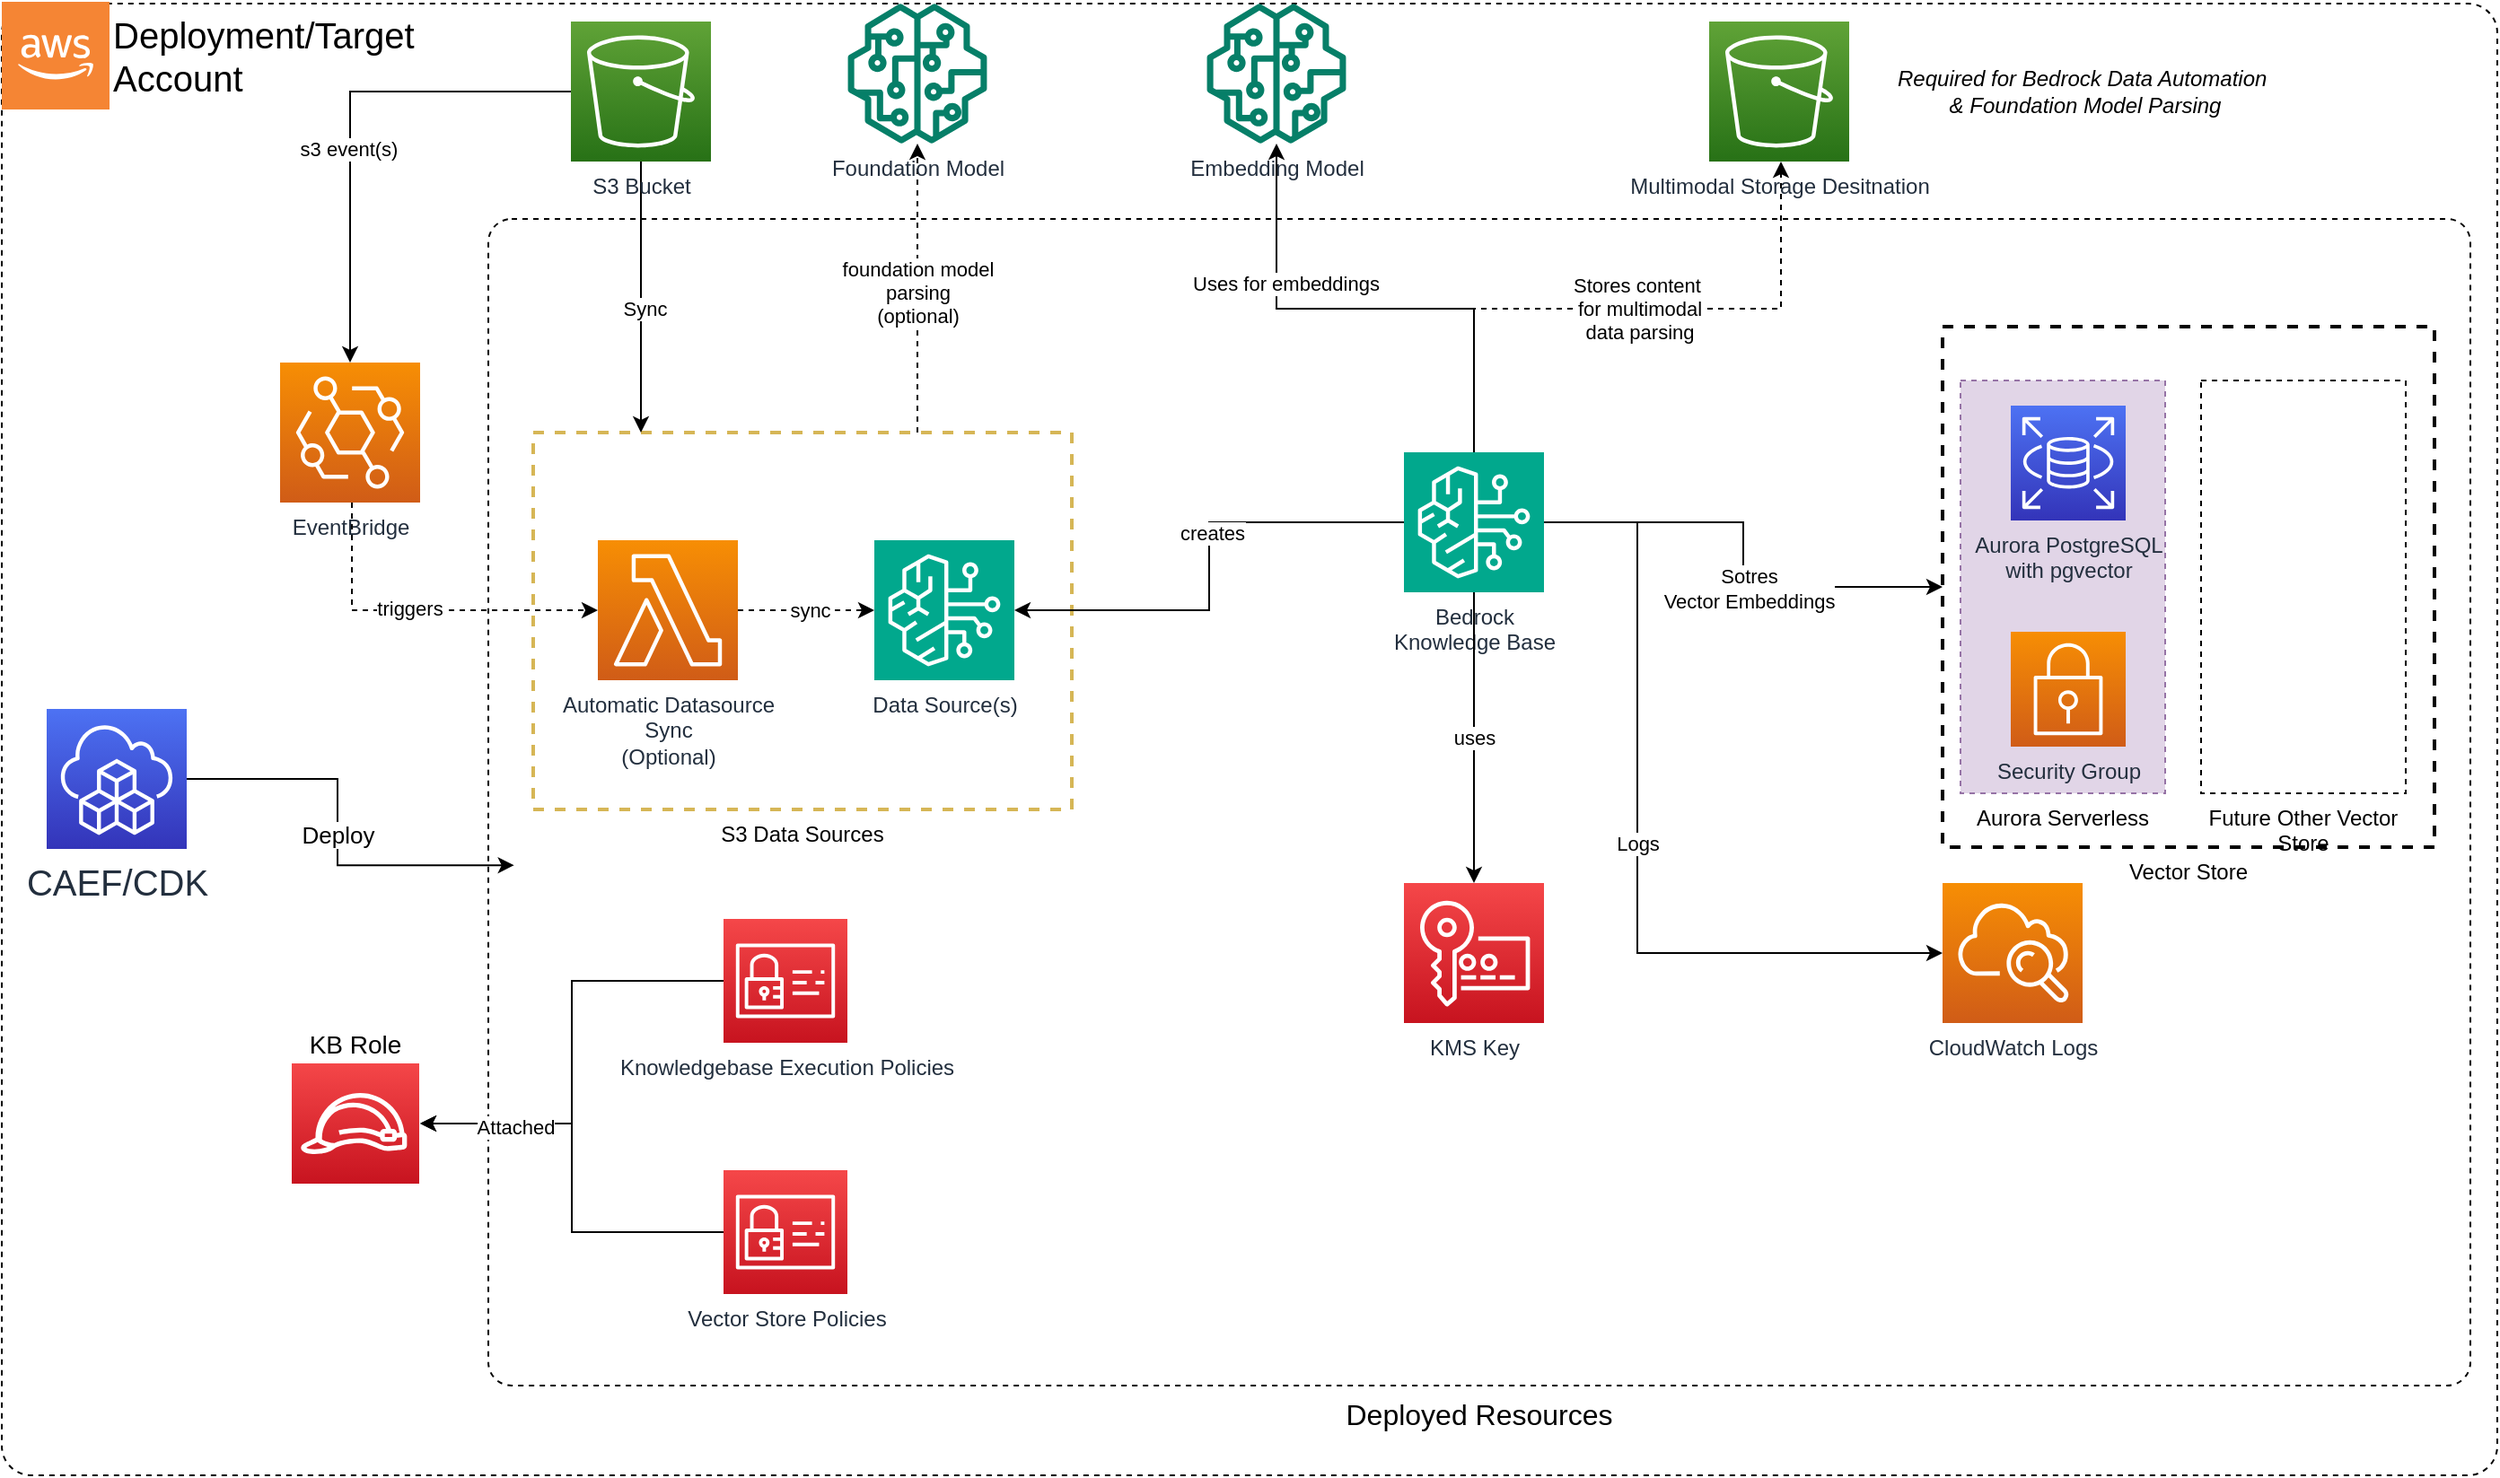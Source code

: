 <mxfile version="26.2.15">
  <diagram name="Page-1" id="bedrock-kb-architecture">
    <mxGraphModel dx="1992" dy="1244" grid="1" gridSize="10" guides="1" tooltips="1" connect="1" arrows="1" fold="1" page="1" pageScale="1" pageWidth="1400" pageHeight="900" math="0" shadow="0">
      <root>
        <mxCell id="0" />
        <mxCell id="1" parent="0" />
        <mxCell id="GsRXVs9v4z8RuMBvvd-P-30" value="" style="rounded=1;whiteSpace=wrap;html=1;fontSize=20;fillColor=none;arcSize=2;dashed=1;" vertex="1" parent="1">
          <mxGeometry x="5" y="10" width="1390" height="820" as="geometry" />
        </mxCell>
        <mxCell id="container" value="Deployed Resources" style="rounded=1;whiteSpace=wrap;html=1;fontSize=16;fillColor=none;arcSize=2;dashed=1;labelPosition=center;verticalLabelPosition=bottom;align=center;verticalAlign=top;" parent="1" vertex="1">
          <mxGeometry x="276" y="130" width="1104" height="650" as="geometry" />
        </mxCell>
        <mxCell id="vector-store-container" value="Vector Store" style="rounded=0;whiteSpace=wrap;html=1;labelPosition=center;verticalLabelPosition=bottom;align=center;verticalAlign=top;fillColor=none;strokeColor=default;dashed=1;strokeWidth=2;" parent="1" vertex="1">
          <mxGeometry x="1086" y="190" width="274" height="290" as="geometry" />
        </mxCell>
        <mxCell id="GsRXVs9v4z8RuMBvvd-P-26" value="Aurora Serverless" style="rounded=0;whiteSpace=wrap;html=1;labelPosition=center;verticalLabelPosition=bottom;align=center;verticalAlign=top;fillColor=#e1d5e7;strokeColor=#9673a6;dashed=1;" vertex="1" parent="1">
          <mxGeometry x="1096" y="220" width="114" height="230" as="geometry" />
        </mxCell>
        <mxCell id="aurora" value="Aurora PostgreSQL&#xa;with pgvector" style="sketch=0;points=[[0,0,0],[0.25,0,0],[0.5,0,0],[0.75,0,0],[1,0,0],[0,1,0],[0.25,1,0],[0.5,1,0],[0.75,1,0],[1,1,0],[0,0.25,0],[0,0.5,0],[0,0.75,0],[1,0.25,0],[1,0.5,0],[1,0.75,0]];outlineConnect=0;fontColor=#232F3E;gradientColor=#4D72F3;gradientDirection=north;fillColor=#3334B9;strokeColor=#ffffff;dashed=0;verticalLabelPosition=bottom;verticalAlign=top;align=center;html=1;fontSize=12;fontStyle=0;aspect=fixed;shape=mxgraph.aws4.resourceIcon;resIcon=mxgraph.aws4.rds;" parent="1" vertex="1">
          <mxGeometry x="1124" y="234" width="64" height="64" as="geometry" />
        </mxCell>
        <mxCell id="sg" value="Security Group" style="sketch=0;points=[[0,0,0],[0.25,0,0],[0.5,0,0],[0.75,0,0],[1,0,0],[0,1,0],[0.25,1,0],[0.5,1,0],[0.75,1,0],[1,1,0],[0,0.25,0],[0,0.5,0],[0,0.75,0],[1,0.25,0],[1,0.5,0],[1,0.75,0]];outlineConnect=0;fontColor=#232F3E;gradientColor=#F78E04;gradientDirection=north;fillColor=#D05C17;strokeColor=#ffffff;dashed=0;verticalLabelPosition=bottom;verticalAlign=top;align=center;html=1;fontSize=12;fontStyle=0;aspect=fixed;shape=mxgraph.aws4.resourceIcon;resIcon=mxgraph.aws4.security_group;" parent="1" vertex="1">
          <mxGeometry x="1124" y="360" width="64" height="64" as="geometry" />
        </mxCell>
        <mxCell id="GsRXVs9v4z8RuMBvvd-P-18" style="edgeStyle=orthogonalEdgeStyle;rounded=0;orthogonalLoop=1;jettySize=auto;html=1;dashed=1;" edge="1" parent="1" source="s3-container" target="GsRXVs9v4z8RuMBvvd-P-17">
          <mxGeometry relative="1" as="geometry">
            <Array as="points">
              <mxPoint x="515" y="170" />
              <mxPoint x="515" y="170" />
            </Array>
          </mxGeometry>
        </mxCell>
        <mxCell id="GsRXVs9v4z8RuMBvvd-P-19" value="foundation model&lt;div&gt;parsing&lt;/div&gt;&lt;div&gt;(optional)&lt;/div&gt;" style="edgeLabel;html=1;align=center;verticalAlign=middle;resizable=0;points=[];" vertex="1" connectable="0" parent="GsRXVs9v4z8RuMBvvd-P-18">
          <mxGeometry x="0.162" y="-3" relative="1" as="geometry">
            <mxPoint x="-3" y="15" as="offset" />
          </mxGeometry>
        </mxCell>
        <mxCell id="s3-container" value="S3 Data Sources" style="rounded=0;whiteSpace=wrap;html=1;labelPosition=center;verticalLabelPosition=bottom;align=center;verticalAlign=top;fillColor=none;strokeColor=#d6b656;dashed=1;strokeWidth=2;" parent="1" vertex="1">
          <mxGeometry x="301" y="249" width="300" height="210" as="geometry" />
        </mxCell>
        <mxCell id="GsRXVs9v4z8RuMBvvd-P-10" style="edgeStyle=orthogonalEdgeStyle;rounded=0;orthogonalLoop=1;jettySize=auto;html=1;" edge="1" parent="1" source="s3" target="s3-container">
          <mxGeometry relative="1" as="geometry">
            <Array as="points">
              <mxPoint x="361" y="180" />
              <mxPoint x="361" y="180" />
            </Array>
          </mxGeometry>
        </mxCell>
        <mxCell id="GsRXVs9v4z8RuMBvvd-P-25" value="Sync" style="edgeLabel;html=1;align=center;verticalAlign=middle;resizable=0;points=[];" vertex="1" connectable="0" parent="GsRXVs9v4z8RuMBvvd-P-10">
          <mxGeometry x="0.086" y="2" relative="1" as="geometry">
            <mxPoint as="offset" />
          </mxGeometry>
        </mxCell>
        <mxCell id="s3" value="S3 Bucket" style="sketch=0;points=[[0,0,0],[0.25,0,0],[0.5,0,0],[0.75,0,0],[1,0,0],[0,1,0],[0.25,1,0],[0.5,1,0],[0.75,1,0],[1,1,0],[0,0.25,0],[0,0.5,0],[0,0.75,0],[1,0.25,0],[1,0.5,0],[1,0.75,0]];outlineConnect=0;fontColor=#232F3E;gradientColor=#60A337;gradientDirection=north;fillColor=#277116;strokeColor=#ffffff;dashed=0;verticalLabelPosition=bottom;verticalAlign=top;align=center;html=1;fontSize=12;fontStyle=0;aspect=fixed;shape=mxgraph.aws4.resourceIcon;resIcon=mxgraph.aws4.s3;" parent="1" vertex="1">
          <mxGeometry x="322" y="20" width="78" height="78" as="geometry" />
        </mxCell>
        <mxCell id="datasource" value="Data Source(s)" style="sketch=0;points=[[0,0,0],[0.25,0,0],[0.5,0,0],[0.75,0,0],[1,0,0],[0,1,0],[0.25,1,0],[0.5,1,0],[0.75,1,0],[1,1,0],[0,0.25,0],[0,0.5,0],[0,0.75,0],[1,0.25,0],[1,0.5,0],[1,0.75,0]];outlineConnect=0;fontColor=#232F3E;fillColor=#01A88D;strokeColor=#ffffff;dashed=0;verticalLabelPosition=bottom;verticalAlign=top;align=center;html=1;fontSize=12;fontStyle=0;aspect=fixed;shape=mxgraph.aws4.resourceIcon;resIcon=mxgraph.aws4.bedrock;" parent="1" vertex="1">
          <mxGeometry x="491" y="309" width="78" height="78" as="geometry" />
        </mxCell>
        <mxCell id="embedding" value="Embedding Model" style="sketch=0;outlineConnect=0;fontColor=#232F3E;gradientColor=none;fillColor=#067F68;strokeColor=none;dashed=0;verticalLabelPosition=bottom;verticalAlign=top;align=center;html=1;fontSize=12;fontStyle=0;aspect=fixed;pointerEvents=1;shape=mxgraph.aws4.sagemaker_model;" parent="1" vertex="1">
          <mxGeometry x="676" y="10" width="78" height="78" as="geometry" />
        </mxCell>
        <mxCell id="kb-role-container" value="KB Role" style="group;labelPosition=center;verticalLabelPosition=top;align=center;verticalAlign=bottom;fontSize=14;" parent="1" vertex="1" connectable="0">
          <mxGeometry x="166" y="600" width="72" height="68" as="geometry" />
        </mxCell>
        <mxCell id="kb-role-bg" value="" style="rounded=0;whiteSpace=wrap;html=1;verticalAlign=bottom;fillColor=#C7131F;strokeColor=#ffffff;fontColor=#232F3E;sketch=0;gradientColor=#F54749;gradientDirection=north;dashed=0;fontStyle=0;labelPosition=center;verticalLabelPosition=top;align=center;" parent="kb-role-container" vertex="1">
          <mxGeometry width="72" height="68" as="geometry" />
        </mxCell>
        <mxCell id="kb-role-icon" value="" style="sketch=0;outlineConnect=0;dashed=0;verticalLabelPosition=bottom;verticalAlign=top;align=center;html=1;fontSize=12;fontStyle=0;aspect=fixed;pointerEvents=1;shape=mxgraph.aws4.role;" parent="kb-role-container" vertex="1">
          <mxGeometry x="5" y="17" width="60.27" height="34" as="geometry" />
        </mxCell>
        <mxCell id="GsRXVs9v4z8RuMBvvd-P-23" style="edgeStyle=orthogonalEdgeStyle;rounded=0;orthogonalLoop=1;jettySize=auto;html=1;entryX=1;entryY=0.5;entryDx=0;entryDy=0;" edge="1" parent="1" source="kb-policies" target="kb-role-bg">
          <mxGeometry relative="1" as="geometry" />
        </mxCell>
        <mxCell id="kb-policies" value="Knowledgebase Execution Policies" style="sketch=0;points=[[0,0,0],[0.25,0,0],[0.5,0,0],[0.75,0,0],[1,0,0],[0,1,0],[0.25,1,0],[0.5,1,0],[0.75,1,0],[1,1,0],[0,0.25,0],[0,0.5,0],[0,0.75,0],[1,0.25,0],[1,0.5,0],[1,0.75,0]];outlineConnect=0;fontColor=#232F3E;gradientColor=#F54749;gradientDirection=north;fillColor=#C7131F;strokeColor=#ffffff;dashed=0;verticalLabelPosition=bottom;verticalAlign=top;align=center;html=1;fontSize=12;fontStyle=0;aspect=fixed;shape=mxgraph.aws4.resourceIcon;resIcon=mxgraph.aws4.identity_and_access_management;" parent="1" vertex="1">
          <mxGeometry x="407" y="520" width="69" height="69" as="geometry" />
        </mxCell>
        <mxCell id="kb-kms" value="KMS Key" style="sketch=0;points=[[0,0,0],[0.25,0,0],[0.5,0,0],[0.75,0,0],[1,0,0],[0,1,0],[0.25,1,0],[0.5,1,0],[0.75,1,0],[1,1,0],[0,0.25,0],[0,0.5,0],[0,0.75,0],[1,0.25,0],[1,0.5,0],[1,0.75,0]];outlineConnect=0;fontColor=#232F3E;gradientColor=#F54749;gradientDirection=north;fillColor=#C7131F;strokeColor=#ffffff;dashed=0;verticalLabelPosition=bottom;verticalAlign=top;align=center;html=1;fontSize=12;fontStyle=0;aspect=fixed;shape=mxgraph.aws4.resourceIcon;resIcon=mxgraph.aws4.key_management_service;" parent="1" vertex="1">
          <mxGeometry x="786" y="500" width="78" height="78" as="geometry" />
        </mxCell>
        <mxCell id="logs" value="CloudWatch Logs" style="sketch=0;points=[[0,0,0],[0.25,0,0],[0.5,0,0],[0.75,0,0],[1,0,0],[0,1,0],[0.25,1,0],[0.5,1,0],[0.75,1,0],[1,1,0],[0,0.25,0],[0,0.5,0],[0,0.75,0],[1,0.25,0],[1,0.5,0],[1,0.75,0]];outlineConnect=0;fontColor=#232F3E;gradientColor=#F78E04;gradientDirection=north;fillColor=#D05C17;strokeColor=#ffffff;dashed=0;verticalLabelPosition=bottom;verticalAlign=top;align=center;html=1;fontSize=12;fontStyle=0;aspect=fixed;shape=mxgraph.aws4.resourceIcon;resIcon=mxgraph.aws4.cloudwatch;" parent="1" vertex="1">
          <mxGeometry x="1086" y="500" width="78" height="78" as="geometry" />
        </mxCell>
        <mxCell id="GsRXVs9v4z8RuMBvvd-P-12" value="" style="edgeStyle=orthogonalEdgeStyle;rounded=0;orthogonalLoop=1;jettySize=auto;html=1;dashed=1;" edge="1" parent="1" source="sync-lambda" target="datasource">
          <mxGeometry relative="1" as="geometry" />
        </mxCell>
        <mxCell id="GsRXVs9v4z8RuMBvvd-P-13" value="sync" style="edgeLabel;html=1;align=center;verticalAlign=middle;resizable=0;points=[];" vertex="1" connectable="0" parent="GsRXVs9v4z8RuMBvvd-P-12">
          <mxGeometry x="0.043" relative="1" as="geometry">
            <mxPoint as="offset" />
          </mxGeometry>
        </mxCell>
        <mxCell id="sync-lambda" value="Automatic Datasource&lt;div&gt;Sync&lt;/div&gt;&lt;div&gt;(Optional)&lt;/div&gt;" style="sketch=0;points=[[0,0,0],[0.25,0,0],[0.5,0,0],[0.75,0,0],[1,0,0],[0,1,0],[0.25,1,0],[0.5,1,0],[0.75,1,0],[1,1,0],[0,0.25,0],[0,0.5,0],[0,0.75,0],[1,0.25,0],[1,0.5,0],[1,0.75,0]];outlineConnect=0;fontColor=#232F3E;gradientColor=#F78E04;gradientDirection=north;fillColor=#D05C17;strokeColor=#ffffff;dashed=0;verticalLabelPosition=bottom;verticalAlign=top;align=center;html=1;fontSize=12;fontStyle=0;aspect=fixed;shape=mxgraph.aws4.resourceIcon;resIcon=mxgraph.aws4.lambda;" parent="1" vertex="1">
          <mxGeometry x="337" y="309" width="78" height="78" as="geometry" />
        </mxCell>
        <mxCell id="eventbridge" value="EventBridge" style="sketch=0;points=[[0,0,0],[0.25,0,0],[0.5,0,0],[0.75,0,0],[1,0,0],[0,1,0],[0.25,1,0],[0.5,1,0],[0.75,1,0],[1,1,0],[0,0.25,0],[0,0.5,0],[0,0.75,0],[1,0.25,0],[1,0.5,0],[1,0.75,0]];outlineConnect=0;fontColor=#232F3E;gradientColor=#F78E04;gradientDirection=north;fillColor=#D05C17;strokeColor=#ffffff;dashed=0;verticalLabelPosition=bottom;verticalAlign=top;align=center;html=1;fontSize=12;fontStyle=0;aspect=fixed;shape=mxgraph.aws4.resourceIcon;resIcon=mxgraph.aws4.eventbridge;" parent="1" vertex="1">
          <mxGeometry x="160" y="210" width="78" height="78" as="geometry" />
        </mxCell>
        <mxCell id="kb-to-embedding" style="edgeStyle=orthogonalEdgeStyle;rounded=0;orthogonalLoop=1;jettySize=auto;html=1;exitX=0.5;exitY=0;exitDx=0;exitDy=0;exitPerimeter=0;" parent="1" source="GsRXVs9v4z8RuMBvvd-P-1" target="embedding" edge="1">
          <mxGeometry relative="1" as="geometry">
            <mxPoint x="825" y="300" as="sourcePoint" />
            <Array as="points">
              <mxPoint x="825" y="180" />
              <mxPoint x="715" y="180" />
            </Array>
          </mxGeometry>
        </mxCell>
        <mxCell id="kb-to-embedding-label" value="Uses for embeddings" style="edgeLabel;html=1;align=center;verticalAlign=middle;resizable=0;points=[];" parent="kb-to-embedding" vertex="1" connectable="0">
          <mxGeometry x="-0.1" y="2" relative="1" as="geometry">
            <mxPoint x="-58" y="-16" as="offset" />
          </mxGeometry>
        </mxCell>
        <mxCell id="GsRXVs9v4z8RuMBvvd-P-3" style="edgeStyle=orthogonalEdgeStyle;rounded=0;orthogonalLoop=1;jettySize=auto;html=1;" edge="1" parent="1" source="GsRXVs9v4z8RuMBvvd-P-1" target="datasource">
          <mxGeometry relative="1" as="geometry" />
        </mxCell>
        <mxCell id="GsRXVs9v4z8RuMBvvd-P-11" value="creates" style="edgeLabel;html=1;align=center;verticalAlign=middle;resizable=0;points=[];" vertex="1" connectable="0" parent="GsRXVs9v4z8RuMBvvd-P-3">
          <mxGeometry x="-0.141" y="1" relative="1" as="geometry">
            <mxPoint as="offset" />
          </mxGeometry>
        </mxCell>
        <mxCell id="GsRXVs9v4z8RuMBvvd-P-4" style="edgeStyle=orthogonalEdgeStyle;rounded=0;orthogonalLoop=1;jettySize=auto;html=1;" edge="1" parent="1" source="GsRXVs9v4z8RuMBvvd-P-1" target="vector-store-container">
          <mxGeometry relative="1" as="geometry" />
        </mxCell>
        <mxCell id="GsRXVs9v4z8RuMBvvd-P-22" value="Sotres&lt;div&gt;Vector Embeddings&lt;/div&gt;" style="edgeLabel;html=1;align=center;verticalAlign=middle;resizable=0;points=[];" vertex="1" connectable="0" parent="GsRXVs9v4z8RuMBvvd-P-4">
          <mxGeometry x="0.162" y="-1" relative="1" as="geometry">
            <mxPoint as="offset" />
          </mxGeometry>
        </mxCell>
        <mxCell id="GsRXVs9v4z8RuMBvvd-P-6" style="edgeStyle=orthogonalEdgeStyle;rounded=0;orthogonalLoop=1;jettySize=auto;html=1;dashed=1;" edge="1" parent="1" source="GsRXVs9v4z8RuMBvvd-P-1" target="GsRXVs9v4z8RuMBvvd-P-5">
          <mxGeometry relative="1" as="geometry">
            <Array as="points">
              <mxPoint x="825" y="180" />
              <mxPoint x="996" y="180" />
            </Array>
          </mxGeometry>
        </mxCell>
        <mxCell id="GsRXVs9v4z8RuMBvvd-P-7" value="Stores content&amp;nbsp;&lt;div&gt;for multimodal&lt;div&gt;data parsing&lt;/div&gt;&lt;/div&gt;" style="edgeLabel;html=1;align=center;verticalAlign=middle;resizable=0;points=[];" vertex="1" connectable="0" parent="GsRXVs9v4z8RuMBvvd-P-6">
          <mxGeometry x="0.125" y="1" relative="1" as="geometry">
            <mxPoint x="-16" y="1" as="offset" />
          </mxGeometry>
        </mxCell>
        <mxCell id="GsRXVs9v4z8RuMBvvd-P-1" value="Bedrock&lt;div&gt;Knowledge Base&lt;/div&gt;" style="sketch=0;points=[[0,0,0],[0.25,0,0],[0.5,0,0],[0.75,0,0],[1,0,0],[0,1,0],[0.25,1,0],[0.5,1,0],[0.75,1,0],[1,1,0],[0,0.25,0],[0,0.5,0],[0,0.75,0],[1,0.25,0],[1,0.5,0],[1,0.75,0]];outlineConnect=0;fontColor=#232F3E;fillColor=#01A88D;strokeColor=#ffffff;dashed=0;verticalLabelPosition=bottom;verticalAlign=top;align=center;html=1;fontSize=12;fontStyle=0;aspect=fixed;shape=mxgraph.aws4.resourceIcon;resIcon=mxgraph.aws4.bedrock;" vertex="1" parent="1">
          <mxGeometry x="786" y="260" width="78" height="78" as="geometry" />
        </mxCell>
        <mxCell id="GsRXVs9v4z8RuMBvvd-P-5" value="Multimodal Storage Desitnation" style="sketch=0;points=[[0,0,0],[0.25,0,0],[0.5,0,0],[0.75,0,0],[1,0,0],[0,1,0],[0.25,1,0],[0.5,1,0],[0.75,1,0],[1,1,0],[0,0.25,0],[0,0.5,0],[0,0.75,0],[1,0.25,0],[1,0.5,0],[1,0.75,0]];outlineConnect=0;fontColor=#232F3E;gradientColor=#60A337;gradientDirection=north;fillColor=#277116;strokeColor=#ffffff;dashed=0;verticalLabelPosition=bottom;verticalAlign=top;align=center;html=1;fontSize=12;fontStyle=0;aspect=fixed;shape=mxgraph.aws4.resourceIcon;resIcon=mxgraph.aws4.s3;" vertex="1" parent="1">
          <mxGeometry x="956" y="20" width="78" height="78" as="geometry" />
        </mxCell>
        <mxCell id="GsRXVs9v4z8RuMBvvd-P-8" value="Logs" style="edgeStyle=orthogonalEdgeStyle;rounded=0;orthogonalLoop=1;jettySize=auto;html=1;entryX=0;entryY=0.5;entryDx=0;entryDy=0;entryPerimeter=0;" edge="1" parent="1" source="GsRXVs9v4z8RuMBvvd-P-1" target="logs">
          <mxGeometry relative="1" as="geometry">
            <Array as="points">
              <mxPoint x="916" y="299" />
              <mxPoint x="916" y="539" />
            </Array>
          </mxGeometry>
        </mxCell>
        <mxCell id="GsRXVs9v4z8RuMBvvd-P-14" style="edgeStyle=orthogonalEdgeStyle;rounded=0;orthogonalLoop=1;jettySize=auto;html=1;entryX=0.5;entryY=0;entryDx=0;entryDy=0;entryPerimeter=0;" edge="1" parent="1" source="s3" target="eventbridge">
          <mxGeometry relative="1" as="geometry" />
        </mxCell>
        <mxCell id="GsRXVs9v4z8RuMBvvd-P-15" value="s3 event(s)" style="edgeLabel;html=1;align=center;verticalAlign=middle;resizable=0;points=[];" vertex="1" connectable="0" parent="GsRXVs9v4z8RuMBvvd-P-14">
          <mxGeometry x="0.126" y="-1" relative="1" as="geometry">
            <mxPoint as="offset" />
          </mxGeometry>
        </mxCell>
        <mxCell id="GsRXVs9v4z8RuMBvvd-P-16" value="uses" style="edgeStyle=orthogonalEdgeStyle;rounded=0;orthogonalLoop=1;jettySize=auto;html=1;entryX=0.5;entryY=0;entryDx=0;entryDy=0;entryPerimeter=0;" edge="1" parent="1" source="GsRXVs9v4z8RuMBvvd-P-1" target="kb-kms">
          <mxGeometry relative="1" as="geometry" />
        </mxCell>
        <mxCell id="GsRXVs9v4z8RuMBvvd-P-17" value="Foundation Model" style="sketch=0;outlineConnect=0;fontColor=#232F3E;gradientColor=none;fillColor=#067F68;strokeColor=none;dashed=0;verticalLabelPosition=bottom;verticalAlign=top;align=center;html=1;fontSize=12;fontStyle=0;aspect=fixed;pointerEvents=1;shape=mxgraph.aws4.sagemaker_model;" vertex="1" parent="1">
          <mxGeometry x="476" y="10" width="78" height="78" as="geometry" />
        </mxCell>
        <mxCell id="GsRXVs9v4z8RuMBvvd-P-20" style="edgeStyle=orthogonalEdgeStyle;rounded=0;orthogonalLoop=1;jettySize=auto;html=1;entryX=0;entryY=0.5;entryDx=0;entryDy=0;entryPerimeter=0;dashed=1;" edge="1" parent="1" source="eventbridge" target="sync-lambda">
          <mxGeometry relative="1" as="geometry">
            <Array as="points">
              <mxPoint x="200" y="348" />
            </Array>
          </mxGeometry>
        </mxCell>
        <mxCell id="GsRXVs9v4z8RuMBvvd-P-21" value="triggers" style="edgeLabel;html=1;align=center;verticalAlign=middle;resizable=0;points=[];" vertex="1" connectable="0" parent="GsRXVs9v4z8RuMBvvd-P-20">
          <mxGeometry x="-0.072" y="1" relative="1" as="geometry">
            <mxPoint as="offset" />
          </mxGeometry>
        </mxCell>
        <mxCell id="GsRXVs9v4z8RuMBvvd-P-27" value="Future Other Vector Store" style="rounded=0;whiteSpace=wrap;html=1;labelPosition=center;verticalLabelPosition=bottom;align=center;verticalAlign=top;fillColor=none;strokeColor=default;dashed=1;" vertex="1" parent="1">
          <mxGeometry x="1230" y="220" width="114" height="230" as="geometry" />
        </mxCell>
        <mxCell id="GsRXVs9v4z8RuMBvvd-P-28" value="&lt;i&gt;Required for Bedrock Data Automation&amp;nbsp;&lt;/i&gt;&lt;div&gt;&lt;i&gt;&amp;amp; Foundation Model Parsing&lt;/i&gt;&lt;/div&gt;" style="text;html=1;align=center;verticalAlign=middle;resizable=0;points=[];autosize=1;strokeColor=none;fillColor=none;" vertex="1" parent="1">
          <mxGeometry x="1050" y="39" width="230" height="40" as="geometry" />
        </mxCell>
        <mxCell id="GsRXVs9v4z8RuMBvvd-P-29" value="CAEF/CDK" style="sketch=0;points=[[0,0,0],[0.25,0,0],[0.5,0,0],[0.75,0,0],[1,0,0],[0,1,0],[0.25,1,0],[0.5,1,0],[0.75,1,0],[1,1,0],[0,0.25,0],[0,0.5,0],[0,0.75,0],[1,0.25,0],[1,0.5,0],[1,0.75,0]];outlineConnect=0;fontColor=#232F3E;gradientColor=#4D72F3;gradientDirection=north;fillColor=#3334B9;strokeColor=#ffffff;dashed=0;verticalLabelPosition=bottom;verticalAlign=top;align=center;html=1;fontSize=20;fontStyle=0;aspect=fixed;shape=mxgraph.aws4.resourceIcon;resIcon=mxgraph.aws4.cloud_development_kit;" vertex="1" parent="1">
          <mxGeometry x="30" y="403" width="78" height="78" as="geometry" />
        </mxCell>
        <mxCell id="GsRXVs9v4z8RuMBvvd-P-31" value="Deploy" style="edgeStyle=orthogonalEdgeStyle;rounded=0;orthogonalLoop=1;jettySize=auto;html=1;entryX=0.013;entryY=0.554;entryDx=0;entryDy=0;entryPerimeter=0;fontSize=13;" edge="1" parent="1" source="GsRXVs9v4z8RuMBvvd-P-29" target="container">
          <mxGeometry relative="1" as="geometry" />
        </mxCell>
        <mxCell id="GsRXVs9v4z8RuMBvvd-P-33" style="edgeStyle=orthogonalEdgeStyle;rounded=0;orthogonalLoop=1;jettySize=auto;html=1;entryX=1;entryY=0.5;entryDx=0;entryDy=0;" edge="1" parent="1" source="GsRXVs9v4z8RuMBvvd-P-32" target="kb-role-bg">
          <mxGeometry relative="1" as="geometry" />
        </mxCell>
        <mxCell id="GsRXVs9v4z8RuMBvvd-P-34" value="Attached" style="edgeLabel;html=1;align=center;verticalAlign=middle;resizable=0;points=[];" vertex="1" connectable="0" parent="GsRXVs9v4z8RuMBvvd-P-33">
          <mxGeometry x="0.538" y="2" relative="1" as="geometry">
            <mxPoint as="offset" />
          </mxGeometry>
        </mxCell>
        <mxCell id="GsRXVs9v4z8RuMBvvd-P-32" value="Vector Store Policies" style="sketch=0;points=[[0,0,0],[0.25,0,0],[0.5,0,0],[0.75,0,0],[1,0,0],[0,1,0],[0.25,1,0],[0.5,1,0],[0.75,1,0],[1,1,0],[0,0.25,0],[0,0.5,0],[0,0.75,0],[1,0.25,0],[1,0.5,0],[1,0.75,0]];outlineConnect=0;fontColor=#232F3E;gradientColor=#F54749;gradientDirection=north;fillColor=#C7131F;strokeColor=#ffffff;dashed=0;verticalLabelPosition=bottom;verticalAlign=top;align=center;html=1;fontSize=12;fontStyle=0;aspect=fixed;shape=mxgraph.aws4.resourceIcon;resIcon=mxgraph.aws4.identity_and_access_management;" vertex="1" parent="1">
          <mxGeometry x="407" y="660" width="69" height="69" as="geometry" />
        </mxCell>
        <mxCell id="GsRXVs9v4z8RuMBvvd-P-35" value="Deployment/Target&lt;br style=&quot;font-size: 20px;&quot;&gt;Account" style="outlineConnect=0;dashed=0;verticalLabelPosition=middle;verticalAlign=middle;align=left;html=1;shape=mxgraph.aws3.cloud_2;fillColor=#F58534;gradientColor=none;labelPosition=right;fontSize=20;" vertex="1" parent="1">
          <mxGeometry x="5" y="9" width="60" height="60" as="geometry" />
        </mxCell>
      </root>
    </mxGraphModel>
  </diagram>
</mxfile>

